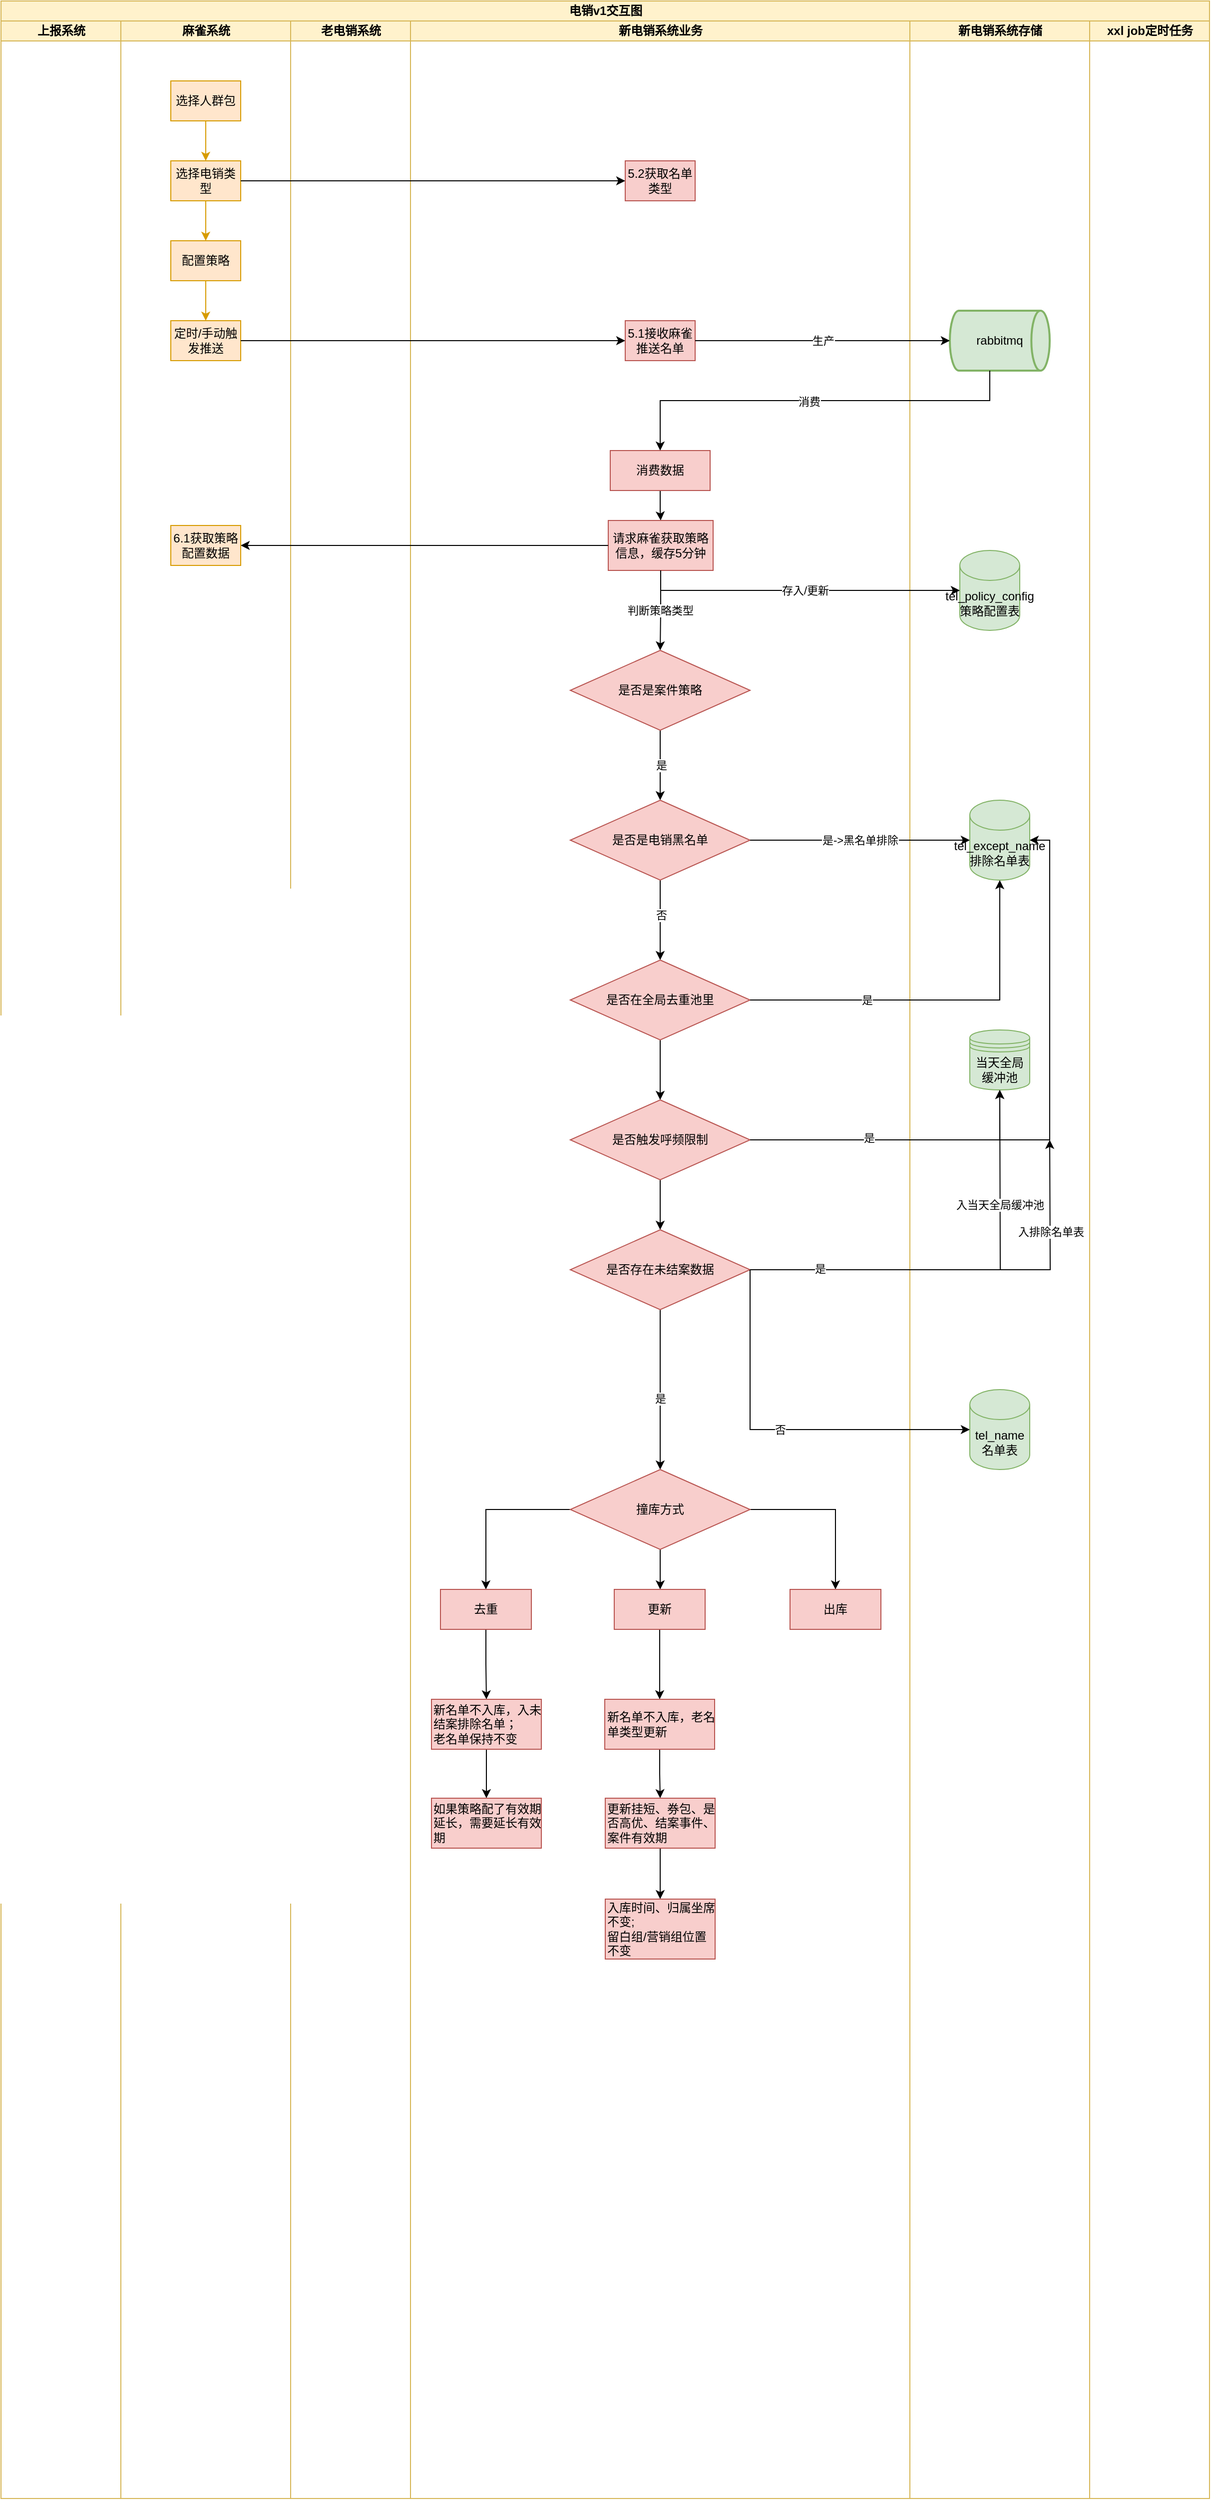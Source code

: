 <mxfile version="21.6.8" type="github">
  <diagram id="prtHgNgQTEPvFCAcTncT" name="Page-1">
    <mxGraphModel dx="772" dy="1633" grid="1" gridSize="10" guides="1" tooltips="1" connect="1" arrows="1" fold="1" page="1" pageScale="1" pageWidth="827" pageHeight="1169" math="0" shadow="0">
      <root>
        <mxCell id="0" />
        <mxCell id="1" parent="0" />
        <mxCell id="sE1R3llDGgcR3d6aGBhd-1" value="电销v1交互图" style="swimlane;childLayout=stackLayout;resizeParent=1;resizeParentMax=0;startSize=20;html=1;fillColor=#fff2cc;strokeColor=#d6b656;swimlaneFillColor=none;gradientColor=none;rounded=0;" vertex="1" parent="1">
          <mxGeometry x="230.0" y="-70" width="1210.0" height="2500" as="geometry" />
        </mxCell>
        <mxCell id="sE1R3llDGgcR3d6aGBhd-2" value="上报系统" style="swimlane;startSize=20;html=1;fillColor=#fff2cc;strokeColor=#d6b656;" vertex="1" parent="sE1R3llDGgcR3d6aGBhd-1">
          <mxGeometry y="20" width="120" height="2480" as="geometry" />
        </mxCell>
        <mxCell id="sE1R3llDGgcR3d6aGBhd-3" value="麻雀系统" style="swimlane;startSize=20;html=1;fillColor=#fff2cc;strokeColor=#d6b656;" vertex="1" parent="sE1R3llDGgcR3d6aGBhd-1">
          <mxGeometry x="120" y="20" width="170" height="2480" as="geometry" />
        </mxCell>
        <mxCell id="sE1R3llDGgcR3d6aGBhd-10" value="" style="edgeStyle=orthogonalEdgeStyle;rounded=0;orthogonalLoop=1;jettySize=auto;html=1;fillColor=#ffe6cc;strokeColor=#d79b00;" edge="1" parent="sE1R3llDGgcR3d6aGBhd-3" source="sE1R3llDGgcR3d6aGBhd-8" target="sE1R3llDGgcR3d6aGBhd-9">
          <mxGeometry relative="1" as="geometry" />
        </mxCell>
        <mxCell id="sE1R3llDGgcR3d6aGBhd-8" value="选择人群包" style="rounded=0;whiteSpace=wrap;html=1;fillColor=#ffe6cc;strokeColor=#d79b00;" vertex="1" parent="sE1R3llDGgcR3d6aGBhd-3">
          <mxGeometry x="50" y="60" width="70" height="40" as="geometry" />
        </mxCell>
        <mxCell id="sE1R3llDGgcR3d6aGBhd-14" style="edgeStyle=orthogonalEdgeStyle;rounded=0;orthogonalLoop=1;jettySize=auto;html=1;fillColor=#ffe6cc;strokeColor=#d79b00;" edge="1" parent="sE1R3llDGgcR3d6aGBhd-3" source="sE1R3llDGgcR3d6aGBhd-9" target="sE1R3llDGgcR3d6aGBhd-13">
          <mxGeometry relative="1" as="geometry" />
        </mxCell>
        <mxCell id="sE1R3llDGgcR3d6aGBhd-9" value="选择电销类型" style="rounded=0;whiteSpace=wrap;html=1;fillColor=#ffe6cc;strokeColor=#d79b00;" vertex="1" parent="sE1R3llDGgcR3d6aGBhd-3">
          <mxGeometry x="50" y="140" width="70" height="40" as="geometry" />
        </mxCell>
        <mxCell id="sE1R3llDGgcR3d6aGBhd-16" style="edgeStyle=orthogonalEdgeStyle;rounded=0;orthogonalLoop=1;jettySize=auto;html=1;fillColor=#ffe6cc;strokeColor=#d79b00;" edge="1" parent="sE1R3llDGgcR3d6aGBhd-3" source="sE1R3llDGgcR3d6aGBhd-13" target="sE1R3llDGgcR3d6aGBhd-15">
          <mxGeometry relative="1" as="geometry" />
        </mxCell>
        <mxCell id="sE1R3llDGgcR3d6aGBhd-13" value="配置策略" style="rounded=0;whiteSpace=wrap;html=1;fillColor=#ffe6cc;strokeColor=#d79b00;" vertex="1" parent="sE1R3llDGgcR3d6aGBhd-3">
          <mxGeometry x="50.0" y="220" width="70" height="40" as="geometry" />
        </mxCell>
        <mxCell id="sE1R3llDGgcR3d6aGBhd-15" value="定时/手动触发推送" style="rounded=0;whiteSpace=wrap;html=1;fillColor=#ffe6cc;strokeColor=#d79b00;" vertex="1" parent="sE1R3llDGgcR3d6aGBhd-3">
          <mxGeometry x="50.0" y="300" width="70" height="40" as="geometry" />
        </mxCell>
        <mxCell id="sE1R3llDGgcR3d6aGBhd-33" value="6.1获取策略配置数据" style="rounded=0;whiteSpace=wrap;html=1;fillColor=#ffe6cc;strokeColor=#d79b00;" vertex="1" parent="sE1R3llDGgcR3d6aGBhd-3">
          <mxGeometry x="50.0" y="505" width="70" height="40" as="geometry" />
        </mxCell>
        <mxCell id="sE1R3llDGgcR3d6aGBhd-4" value="老电销系统" style="swimlane;startSize=20;html=1;fillColor=#fff2cc;strokeColor=#d6b656;" vertex="1" parent="sE1R3llDGgcR3d6aGBhd-1">
          <mxGeometry x="290" y="20" width="120" height="2480" as="geometry" />
        </mxCell>
        <mxCell id="sE1R3llDGgcR3d6aGBhd-6" value="新电销系统业务" style="swimlane;startSize=20;html=1;fillColor=#fff2cc;strokeColor=#d6b656;rounded=0;" vertex="1" parent="sE1R3llDGgcR3d6aGBhd-1">
          <mxGeometry x="410" y="20" width="500" height="2480" as="geometry" />
        </mxCell>
        <mxCell id="sE1R3llDGgcR3d6aGBhd-11" value="5.2获取名单类型" style="rounded=0;whiteSpace=wrap;html=1;fillColor=#f8cecc;strokeColor=#b85450;" vertex="1" parent="sE1R3llDGgcR3d6aGBhd-6">
          <mxGeometry x="215" y="140" width="70" height="40" as="geometry" />
        </mxCell>
        <mxCell id="sE1R3llDGgcR3d6aGBhd-21" value="5.1接收麻雀推送名单" style="rounded=0;whiteSpace=wrap;html=1;fillColor=#f8cecc;strokeColor=#b85450;" vertex="1" parent="sE1R3llDGgcR3d6aGBhd-6">
          <mxGeometry x="215.0" y="300" width="70" height="40" as="geometry" />
        </mxCell>
        <mxCell id="sE1R3llDGgcR3d6aGBhd-35" style="edgeStyle=orthogonalEdgeStyle;rounded=0;orthogonalLoop=1;jettySize=auto;html=1;" edge="1" parent="sE1R3llDGgcR3d6aGBhd-6" source="sE1R3llDGgcR3d6aGBhd-31" target="sE1R3llDGgcR3d6aGBhd-34">
          <mxGeometry relative="1" as="geometry" />
        </mxCell>
        <mxCell id="sE1R3llDGgcR3d6aGBhd-31" value="消费数据" style="rounded=0;whiteSpace=wrap;html=1;fillColor=#f8cecc;strokeColor=#b85450;" vertex="1" parent="sE1R3llDGgcR3d6aGBhd-6">
          <mxGeometry x="200" y="430" width="100" height="40" as="geometry" />
        </mxCell>
        <mxCell id="sE1R3llDGgcR3d6aGBhd-44" value="判断策略类型" style="edgeStyle=orthogonalEdgeStyle;rounded=0;orthogonalLoop=1;jettySize=auto;html=1;" edge="1" parent="sE1R3llDGgcR3d6aGBhd-6" source="sE1R3llDGgcR3d6aGBhd-34" target="sE1R3llDGgcR3d6aGBhd-43">
          <mxGeometry relative="1" as="geometry" />
        </mxCell>
        <mxCell id="sE1R3llDGgcR3d6aGBhd-34" value="请求麻雀获取策略信息，缓存5分钟" style="rounded=0;whiteSpace=wrap;html=1;fillColor=#f8cecc;strokeColor=#b85450;" vertex="1" parent="sE1R3llDGgcR3d6aGBhd-6">
          <mxGeometry x="198" y="500" width="105" height="50" as="geometry" />
        </mxCell>
        <mxCell id="sE1R3llDGgcR3d6aGBhd-46" value="是" style="edgeStyle=orthogonalEdgeStyle;rounded=0;orthogonalLoop=1;jettySize=auto;html=1;" edge="1" parent="sE1R3llDGgcR3d6aGBhd-6" source="sE1R3llDGgcR3d6aGBhd-43">
          <mxGeometry relative="1" as="geometry">
            <mxPoint x="250" y="780" as="targetPoint" />
          </mxGeometry>
        </mxCell>
        <mxCell id="sE1R3llDGgcR3d6aGBhd-43" value="是否是案件策略" style="rhombus;whiteSpace=wrap;html=1;fillColor=#f8cecc;strokeColor=#b85450;rounded=0;" vertex="1" parent="sE1R3llDGgcR3d6aGBhd-6">
          <mxGeometry x="160" y="630" width="180" height="80" as="geometry" />
        </mxCell>
        <mxCell id="sE1R3llDGgcR3d6aGBhd-57" value="" style="edgeStyle=orthogonalEdgeStyle;rounded=0;orthogonalLoop=1;jettySize=auto;html=1;" edge="1" parent="sE1R3llDGgcR3d6aGBhd-6" source="sE1R3llDGgcR3d6aGBhd-48" target="sE1R3llDGgcR3d6aGBhd-56">
          <mxGeometry relative="1" as="geometry" />
        </mxCell>
        <mxCell id="sE1R3llDGgcR3d6aGBhd-58" value="否" style="edgeLabel;html=1;align=center;verticalAlign=middle;resizable=0;points=[];" vertex="1" connectable="0" parent="sE1R3llDGgcR3d6aGBhd-57">
          <mxGeometry x="-0.129" y="1" relative="1" as="geometry">
            <mxPoint as="offset" />
          </mxGeometry>
        </mxCell>
        <mxCell id="sE1R3llDGgcR3d6aGBhd-48" value="是否是电销黑名单" style="rhombus;whiteSpace=wrap;html=1;fillColor=#f8cecc;strokeColor=#b85450;rounded=0;" vertex="1" parent="sE1R3llDGgcR3d6aGBhd-6">
          <mxGeometry x="160" y="780" width="180" height="80" as="geometry" />
        </mxCell>
        <mxCell id="sE1R3llDGgcR3d6aGBhd-62" value="" style="edgeStyle=orthogonalEdgeStyle;rounded=0;orthogonalLoop=1;jettySize=auto;html=1;" edge="1" parent="sE1R3llDGgcR3d6aGBhd-6" source="sE1R3llDGgcR3d6aGBhd-56" target="sE1R3llDGgcR3d6aGBhd-61">
          <mxGeometry relative="1" as="geometry" />
        </mxCell>
        <mxCell id="sE1R3llDGgcR3d6aGBhd-56" value="是否在全局去重池里" style="rhombus;whiteSpace=wrap;html=1;fillColor=#f8cecc;strokeColor=#b85450;rounded=0;" vertex="1" parent="sE1R3llDGgcR3d6aGBhd-6">
          <mxGeometry x="160" y="940" width="180" height="80" as="geometry" />
        </mxCell>
        <mxCell id="sE1R3llDGgcR3d6aGBhd-68" style="edgeStyle=orthogonalEdgeStyle;rounded=0;orthogonalLoop=1;jettySize=auto;html=1;" edge="1" parent="sE1R3llDGgcR3d6aGBhd-6" source="sE1R3llDGgcR3d6aGBhd-61" target="sE1R3llDGgcR3d6aGBhd-67">
          <mxGeometry relative="1" as="geometry" />
        </mxCell>
        <mxCell id="sE1R3llDGgcR3d6aGBhd-61" value="是否触发呼频限制" style="rhombus;whiteSpace=wrap;html=1;fillColor=#f8cecc;strokeColor=#b85450;rounded=0;" vertex="1" parent="sE1R3llDGgcR3d6aGBhd-6">
          <mxGeometry x="160" y="1080" width="180" height="80" as="geometry" />
        </mxCell>
        <mxCell id="sE1R3llDGgcR3d6aGBhd-84" style="edgeStyle=orthogonalEdgeStyle;rounded=0;orthogonalLoop=1;jettySize=auto;html=1;" edge="1" parent="sE1R3llDGgcR3d6aGBhd-6" source="sE1R3llDGgcR3d6aGBhd-67" target="sE1R3llDGgcR3d6aGBhd-83">
          <mxGeometry relative="1" as="geometry" />
        </mxCell>
        <mxCell id="sE1R3llDGgcR3d6aGBhd-85" value="是" style="edgeLabel;html=1;align=center;verticalAlign=middle;resizable=0;points=[];" vertex="1" connectable="0" parent="sE1R3llDGgcR3d6aGBhd-84">
          <mxGeometry x="0.109" relative="1" as="geometry">
            <mxPoint as="offset" />
          </mxGeometry>
        </mxCell>
        <mxCell id="sE1R3llDGgcR3d6aGBhd-67" value="是否存在未结案数据" style="rhombus;whiteSpace=wrap;html=1;fillColor=#f8cecc;strokeColor=#b85450;rounded=0;" vertex="1" parent="sE1R3llDGgcR3d6aGBhd-6">
          <mxGeometry x="160.0" y="1210" width="180" height="80" as="geometry" />
        </mxCell>
        <mxCell id="sE1R3llDGgcR3d6aGBhd-87" style="edgeStyle=orthogonalEdgeStyle;rounded=0;orthogonalLoop=1;jettySize=auto;html=1;" edge="1" parent="sE1R3llDGgcR3d6aGBhd-6" source="sE1R3llDGgcR3d6aGBhd-83">
          <mxGeometry relative="1" as="geometry">
            <mxPoint x="250.0" y="1570" as="targetPoint" />
          </mxGeometry>
        </mxCell>
        <mxCell id="sE1R3llDGgcR3d6aGBhd-91" style="edgeStyle=orthogonalEdgeStyle;rounded=0;orthogonalLoop=1;jettySize=auto;html=1;entryX=0.5;entryY=0;entryDx=0;entryDy=0;" edge="1" parent="sE1R3llDGgcR3d6aGBhd-6" source="sE1R3llDGgcR3d6aGBhd-83" target="sE1R3llDGgcR3d6aGBhd-90">
          <mxGeometry relative="1" as="geometry" />
        </mxCell>
        <mxCell id="sE1R3llDGgcR3d6aGBhd-93" style="edgeStyle=orthogonalEdgeStyle;rounded=0;orthogonalLoop=1;jettySize=auto;html=1;entryX=0.5;entryY=0;entryDx=0;entryDy=0;" edge="1" parent="sE1R3llDGgcR3d6aGBhd-6" source="sE1R3llDGgcR3d6aGBhd-83" target="sE1R3llDGgcR3d6aGBhd-92">
          <mxGeometry relative="1" as="geometry" />
        </mxCell>
        <mxCell id="sE1R3llDGgcR3d6aGBhd-83" value="撞库方式" style="rhombus;whiteSpace=wrap;html=1;fillColor=#f8cecc;strokeColor=#b85450;rounded=0;" vertex="1" parent="sE1R3llDGgcR3d6aGBhd-6">
          <mxGeometry x="160.0" y="1450" width="180" height="80" as="geometry" />
        </mxCell>
        <mxCell id="sE1R3llDGgcR3d6aGBhd-97" style="edgeStyle=orthogonalEdgeStyle;rounded=0;orthogonalLoop=1;jettySize=auto;html=1;entryX=0.5;entryY=0;entryDx=0;entryDy=0;" edge="1" parent="sE1R3llDGgcR3d6aGBhd-6" source="sE1R3llDGgcR3d6aGBhd-89" target="sE1R3llDGgcR3d6aGBhd-96">
          <mxGeometry relative="1" as="geometry" />
        </mxCell>
        <mxCell id="sE1R3llDGgcR3d6aGBhd-89" value="更新" style="rounded=0;whiteSpace=wrap;html=1;fillColor=#f8cecc;strokeColor=#b85450;" vertex="1" parent="sE1R3llDGgcR3d6aGBhd-6">
          <mxGeometry x="204" y="1570" width="91" height="40" as="geometry" />
        </mxCell>
        <mxCell id="sE1R3llDGgcR3d6aGBhd-95" value="" style="edgeStyle=orthogonalEdgeStyle;rounded=0;orthogonalLoop=1;jettySize=auto;html=1;" edge="1" parent="sE1R3llDGgcR3d6aGBhd-6" source="sE1R3llDGgcR3d6aGBhd-90" target="sE1R3llDGgcR3d6aGBhd-94">
          <mxGeometry relative="1" as="geometry" />
        </mxCell>
        <mxCell id="sE1R3llDGgcR3d6aGBhd-90" value="去重" style="rounded=0;whiteSpace=wrap;html=1;fillColor=#f8cecc;strokeColor=#b85450;" vertex="1" parent="sE1R3llDGgcR3d6aGBhd-6">
          <mxGeometry x="30" y="1570" width="91" height="40" as="geometry" />
        </mxCell>
        <mxCell id="sE1R3llDGgcR3d6aGBhd-92" value="出库" style="rounded=0;whiteSpace=wrap;html=1;fillColor=#f8cecc;strokeColor=#b85450;" vertex="1" parent="sE1R3llDGgcR3d6aGBhd-6">
          <mxGeometry x="380" y="1570" width="91" height="40" as="geometry" />
        </mxCell>
        <mxCell id="sE1R3llDGgcR3d6aGBhd-103" value="" style="edgeStyle=orthogonalEdgeStyle;rounded=0;orthogonalLoop=1;jettySize=auto;html=1;" edge="1" parent="sE1R3llDGgcR3d6aGBhd-6" source="sE1R3llDGgcR3d6aGBhd-94" target="sE1R3llDGgcR3d6aGBhd-102">
          <mxGeometry relative="1" as="geometry" />
        </mxCell>
        <mxCell id="sE1R3llDGgcR3d6aGBhd-94" value="新名单不入库，入未结案排除名单；&lt;br&gt;老名单保持不变" style="rounded=0;whiteSpace=wrap;html=1;fillColor=#f8cecc;strokeColor=#b85450;align=left;" vertex="1" parent="sE1R3llDGgcR3d6aGBhd-6">
          <mxGeometry x="21" y="1680" width="110" height="50" as="geometry" />
        </mxCell>
        <mxCell id="sE1R3llDGgcR3d6aGBhd-99" value="" style="edgeStyle=orthogonalEdgeStyle;rounded=0;orthogonalLoop=1;jettySize=auto;html=1;" edge="1" parent="sE1R3llDGgcR3d6aGBhd-6" source="sE1R3llDGgcR3d6aGBhd-96" target="sE1R3llDGgcR3d6aGBhd-98">
          <mxGeometry relative="1" as="geometry" />
        </mxCell>
        <mxCell id="sE1R3llDGgcR3d6aGBhd-96" value="新名单不入库，老名单类型更新" style="rounded=0;whiteSpace=wrap;html=1;fillColor=#f8cecc;strokeColor=#b85450;align=left;" vertex="1" parent="sE1R3llDGgcR3d6aGBhd-6">
          <mxGeometry x="194.5" y="1680" width="110" height="50" as="geometry" />
        </mxCell>
        <mxCell id="sE1R3llDGgcR3d6aGBhd-101" value="" style="edgeStyle=orthogonalEdgeStyle;rounded=0;orthogonalLoop=1;jettySize=auto;html=1;" edge="1" parent="sE1R3llDGgcR3d6aGBhd-6" source="sE1R3llDGgcR3d6aGBhd-98" target="sE1R3llDGgcR3d6aGBhd-100">
          <mxGeometry relative="1" as="geometry" />
        </mxCell>
        <mxCell id="sE1R3llDGgcR3d6aGBhd-98" value="更新挂短、券包、是否高优、结案事件、案件有效期" style="rounded=0;whiteSpace=wrap;html=1;fillColor=#f8cecc;strokeColor=#b85450;align=left;" vertex="1" parent="sE1R3llDGgcR3d6aGBhd-6">
          <mxGeometry x="195" y="1779" width="110" height="50" as="geometry" />
        </mxCell>
        <mxCell id="sE1R3llDGgcR3d6aGBhd-100" value="入库时间、归属坐席不变;&lt;br&gt;留白组/营销组位置不变" style="rounded=0;whiteSpace=wrap;html=1;fillColor=#f8cecc;strokeColor=#b85450;align=left;" vertex="1" parent="sE1R3llDGgcR3d6aGBhd-6">
          <mxGeometry x="195" y="1880" width="110" height="60" as="geometry" />
        </mxCell>
        <mxCell id="sE1R3llDGgcR3d6aGBhd-102" value="如果策略配了有效期延长，需要延长有效期" style="rounded=0;whiteSpace=wrap;html=1;fillColor=#f8cecc;strokeColor=#b85450;align=left;" vertex="1" parent="sE1R3llDGgcR3d6aGBhd-6">
          <mxGeometry x="21" y="1779" width="110" height="50" as="geometry" />
        </mxCell>
        <mxCell id="sE1R3llDGgcR3d6aGBhd-5" value="新电销系统存储" style="swimlane;startSize=20;html=1;fillColor=#fff2cc;strokeColor=#d6b656;" vertex="1" parent="sE1R3llDGgcR3d6aGBhd-1">
          <mxGeometry x="910" y="20" width="180.0" height="2480" as="geometry" />
        </mxCell>
        <mxCell id="sE1R3llDGgcR3d6aGBhd-27" value="rabbitmq" style="strokeWidth=2;html=1;shape=mxgraph.flowchart.direct_data;whiteSpace=wrap;fillColor=#d5e8d4;strokeColor=#82b366;" vertex="1" parent="sE1R3llDGgcR3d6aGBhd-5">
          <mxGeometry x="40.0" y="290" width="100" height="60" as="geometry" />
        </mxCell>
        <mxCell id="sE1R3llDGgcR3d6aGBhd-40" value="tel_policy_config策略配置表" style="shape=cylinder3;whiteSpace=wrap;html=1;boundedLbl=1;backgroundOutline=1;size=15;fillColor=#d5e8d4;strokeColor=#82b366;" vertex="1" parent="sE1R3llDGgcR3d6aGBhd-5">
          <mxGeometry x="50.0" y="530" width="60" height="80" as="geometry" />
        </mxCell>
        <mxCell id="sE1R3llDGgcR3d6aGBhd-51" value="tel_except_name排除名单表" style="shape=cylinder3;whiteSpace=wrap;html=1;boundedLbl=1;backgroundOutline=1;size=15;fillColor=#d5e8d4;strokeColor=#82b366;" vertex="1" parent="sE1R3llDGgcR3d6aGBhd-5">
          <mxGeometry x="60.0" y="780" width="60" height="80" as="geometry" />
        </mxCell>
        <mxCell id="sE1R3llDGgcR3d6aGBhd-64" value="当天全局缓冲池" style="shape=datastore;whiteSpace=wrap;html=1;fillColor=#d5e8d4;strokeColor=#82b366;" vertex="1" parent="sE1R3llDGgcR3d6aGBhd-5">
          <mxGeometry x="60.0" y="1010" width="60" height="60" as="geometry" />
        </mxCell>
        <mxCell id="sE1R3llDGgcR3d6aGBhd-65" style="edgeStyle=orthogonalEdgeStyle;rounded=0;orthogonalLoop=1;jettySize=auto;html=1;entryX=0.5;entryY=1;entryDx=0;entryDy=0;" edge="1" parent="sE1R3llDGgcR3d6aGBhd-5" source="sE1R3llDGgcR3d6aGBhd-61" target="sE1R3llDGgcR3d6aGBhd-64">
          <mxGeometry relative="1" as="geometry" />
        </mxCell>
        <mxCell id="sE1R3llDGgcR3d6aGBhd-82" value="tel_name名单表" style="shape=cylinder3;whiteSpace=wrap;html=1;boundedLbl=1;backgroundOutline=1;size=15;fillColor=#d5e8d4;strokeColor=#82b366;" vertex="1" parent="sE1R3llDGgcR3d6aGBhd-5">
          <mxGeometry x="60.0" y="1370" width="60" height="80" as="geometry" />
        </mxCell>
        <mxCell id="sE1R3llDGgcR3d6aGBhd-23" value="xxl job定时任务" style="swimlane;startSize=20;html=1;fillColor=#fff2cc;strokeColor=#d6b656;" vertex="1" parent="sE1R3llDGgcR3d6aGBhd-1">
          <mxGeometry x="1090.0" y="20" width="120" height="2480" as="geometry" />
        </mxCell>
        <mxCell id="sE1R3llDGgcR3d6aGBhd-12" style="edgeStyle=orthogonalEdgeStyle;rounded=0;orthogonalLoop=1;jettySize=auto;html=1;entryX=0;entryY=0.5;entryDx=0;entryDy=0;" edge="1" parent="sE1R3llDGgcR3d6aGBhd-1" source="sE1R3llDGgcR3d6aGBhd-9" target="sE1R3llDGgcR3d6aGBhd-11">
          <mxGeometry relative="1" as="geometry" />
        </mxCell>
        <mxCell id="sE1R3llDGgcR3d6aGBhd-22" style="edgeStyle=orthogonalEdgeStyle;rounded=0;orthogonalLoop=1;jettySize=auto;html=1;" edge="1" parent="sE1R3llDGgcR3d6aGBhd-1" source="sE1R3llDGgcR3d6aGBhd-15" target="sE1R3llDGgcR3d6aGBhd-21">
          <mxGeometry relative="1" as="geometry" />
        </mxCell>
        <mxCell id="sE1R3llDGgcR3d6aGBhd-25" value="生产" style="edgeStyle=orthogonalEdgeStyle;rounded=0;orthogonalLoop=1;jettySize=auto;html=1;entryX=0;entryY=0.5;entryDx=0;entryDy=0;entryPerimeter=0;" edge="1" parent="sE1R3llDGgcR3d6aGBhd-1" source="sE1R3llDGgcR3d6aGBhd-21" target="sE1R3llDGgcR3d6aGBhd-27">
          <mxGeometry relative="1" as="geometry">
            <mxPoint x="925.0" y="340" as="targetPoint" />
          </mxGeometry>
        </mxCell>
        <mxCell id="sE1R3llDGgcR3d6aGBhd-32" style="edgeStyle=orthogonalEdgeStyle;rounded=0;orthogonalLoop=1;jettySize=auto;html=1;" edge="1" parent="sE1R3llDGgcR3d6aGBhd-1" source="sE1R3llDGgcR3d6aGBhd-27" target="sE1R3llDGgcR3d6aGBhd-31">
          <mxGeometry relative="1" as="geometry">
            <Array as="points">
              <mxPoint x="990" y="400" />
              <mxPoint x="660" y="400" />
            </Array>
          </mxGeometry>
        </mxCell>
        <mxCell id="sE1R3llDGgcR3d6aGBhd-47" value="消费" style="edgeLabel;html=1;align=center;verticalAlign=middle;resizable=0;points=[];" vertex="1" connectable="0" parent="sE1R3llDGgcR3d6aGBhd-32">
          <mxGeometry x="0.031" y="1" relative="1" as="geometry">
            <mxPoint as="offset" />
          </mxGeometry>
        </mxCell>
        <mxCell id="sE1R3llDGgcR3d6aGBhd-37" style="edgeStyle=orthogonalEdgeStyle;rounded=0;orthogonalLoop=1;jettySize=auto;html=1;entryX=1;entryY=0.5;entryDx=0;entryDy=0;" edge="1" parent="sE1R3llDGgcR3d6aGBhd-1" source="sE1R3llDGgcR3d6aGBhd-34" target="sE1R3llDGgcR3d6aGBhd-33">
          <mxGeometry relative="1" as="geometry" />
        </mxCell>
        <mxCell id="sE1R3llDGgcR3d6aGBhd-41" style="edgeStyle=orthogonalEdgeStyle;rounded=0;orthogonalLoop=1;jettySize=auto;html=1;entryX=0;entryY=0.5;entryDx=0;entryDy=0;entryPerimeter=0;" edge="1" parent="sE1R3llDGgcR3d6aGBhd-1" source="sE1R3llDGgcR3d6aGBhd-34" target="sE1R3llDGgcR3d6aGBhd-40">
          <mxGeometry relative="1" as="geometry">
            <Array as="points">
              <mxPoint x="661" y="590" />
            </Array>
          </mxGeometry>
        </mxCell>
        <mxCell id="sE1R3llDGgcR3d6aGBhd-42" value="存入/更新" style="edgeLabel;html=1;align=center;verticalAlign=middle;resizable=0;points=[];" vertex="1" connectable="0" parent="sE1R3llDGgcR3d6aGBhd-41">
          <mxGeometry x="0.029" relative="1" as="geometry">
            <mxPoint as="offset" />
          </mxGeometry>
        </mxCell>
        <mxCell id="sE1R3llDGgcR3d6aGBhd-50" style="edgeStyle=orthogonalEdgeStyle;rounded=0;orthogonalLoop=1;jettySize=auto;html=1;" edge="1" parent="sE1R3llDGgcR3d6aGBhd-1" source="sE1R3llDGgcR3d6aGBhd-48" target="sE1R3llDGgcR3d6aGBhd-51">
          <mxGeometry relative="1" as="geometry">
            <mxPoint x="910.0" y="840" as="targetPoint" />
          </mxGeometry>
        </mxCell>
        <mxCell id="sE1R3llDGgcR3d6aGBhd-53" value="是-&amp;gt;黑名单排除" style="edgeLabel;html=1;align=center;verticalAlign=middle;resizable=0;points=[];" vertex="1" connectable="0" parent="sE1R3llDGgcR3d6aGBhd-50">
          <mxGeometry x="-0.327" relative="1" as="geometry">
            <mxPoint x="36" as="offset" />
          </mxGeometry>
        </mxCell>
        <mxCell id="sE1R3llDGgcR3d6aGBhd-59" style="edgeStyle=orthogonalEdgeStyle;rounded=0;orthogonalLoop=1;jettySize=auto;html=1;entryX=0.5;entryY=1;entryDx=0;entryDy=0;entryPerimeter=0;" edge="1" parent="sE1R3llDGgcR3d6aGBhd-1" source="sE1R3llDGgcR3d6aGBhd-56" target="sE1R3llDGgcR3d6aGBhd-51">
          <mxGeometry relative="1" as="geometry" />
        </mxCell>
        <mxCell id="sE1R3llDGgcR3d6aGBhd-60" value="是" style="edgeLabel;html=1;align=center;verticalAlign=middle;resizable=0;points=[];" vertex="1" connectable="0" parent="sE1R3llDGgcR3d6aGBhd-59">
          <mxGeometry x="-0.369" relative="1" as="geometry">
            <mxPoint as="offset" />
          </mxGeometry>
        </mxCell>
        <mxCell id="sE1R3llDGgcR3d6aGBhd-66" style="edgeStyle=orthogonalEdgeStyle;rounded=0;orthogonalLoop=1;jettySize=auto;html=1;entryX=1;entryY=0.5;entryDx=0;entryDy=0;entryPerimeter=0;" edge="1" parent="sE1R3llDGgcR3d6aGBhd-1" source="sE1R3llDGgcR3d6aGBhd-61" target="sE1R3llDGgcR3d6aGBhd-51">
          <mxGeometry relative="1" as="geometry" />
        </mxCell>
        <mxCell id="sE1R3llDGgcR3d6aGBhd-70" value="是" style="edgeLabel;html=1;align=center;verticalAlign=middle;resizable=0;points=[];" vertex="1" connectable="0" parent="sE1R3llDGgcR3d6aGBhd-66">
          <mxGeometry x="-0.618" y="2" relative="1" as="geometry">
            <mxPoint as="offset" />
          </mxGeometry>
        </mxCell>
        <mxCell id="sE1R3llDGgcR3d6aGBhd-74" style="edgeStyle=orthogonalEdgeStyle;rounded=0;orthogonalLoop=1;jettySize=auto;html=1;" edge="1" parent="sE1R3llDGgcR3d6aGBhd-1" source="sE1R3llDGgcR3d6aGBhd-67">
          <mxGeometry relative="1" as="geometry">
            <mxPoint x="1000.0" y="1090" as="targetPoint" />
          </mxGeometry>
        </mxCell>
        <mxCell id="sE1R3llDGgcR3d6aGBhd-77" value="入当天全局缓冲池" style="edgeLabel;html=1;align=center;verticalAlign=middle;resizable=0;points=[];" vertex="1" connectable="0" parent="sE1R3llDGgcR3d6aGBhd-74">
          <mxGeometry x="0.467" y="1" relative="1" as="geometry">
            <mxPoint as="offset" />
          </mxGeometry>
        </mxCell>
        <mxCell id="sE1R3llDGgcR3d6aGBhd-81" value="否" style="edgeStyle=orthogonalEdgeStyle;rounded=0;orthogonalLoop=1;jettySize=auto;html=1;entryX=0;entryY=0.5;entryDx=0;entryDy=0;entryPerimeter=0;" edge="1" parent="sE1R3llDGgcR3d6aGBhd-1" source="sE1R3llDGgcR3d6aGBhd-67" target="sE1R3llDGgcR3d6aGBhd-82">
          <mxGeometry relative="1" as="geometry">
            <mxPoint x="660.0" y="1390" as="targetPoint" />
            <Array as="points">
              <mxPoint x="750" y="1430" />
            </Array>
          </mxGeometry>
        </mxCell>
        <mxCell id="sE1R3llDGgcR3d6aGBhd-76" style="edgeStyle=orthogonalEdgeStyle;rounded=0;orthogonalLoop=1;jettySize=auto;html=1;" edge="1" parent="1" source="sE1R3llDGgcR3d6aGBhd-67">
          <mxGeometry relative="1" as="geometry">
            <mxPoint x="1280" y="1070" as="targetPoint" />
          </mxGeometry>
        </mxCell>
        <mxCell id="sE1R3llDGgcR3d6aGBhd-78" value="入排除名单表" style="edgeLabel;html=1;align=center;verticalAlign=middle;resizable=0;points=[];" vertex="1" connectable="0" parent="sE1R3llDGgcR3d6aGBhd-76">
          <mxGeometry x="0.572" relative="1" as="geometry">
            <mxPoint as="offset" />
          </mxGeometry>
        </mxCell>
        <mxCell id="sE1R3llDGgcR3d6aGBhd-79" value="是" style="edgeLabel;html=1;align=center;verticalAlign=middle;resizable=0;points=[];" vertex="1" connectable="0" parent="sE1R3llDGgcR3d6aGBhd-76">
          <mxGeometry x="-0.678" y="1" relative="1" as="geometry">
            <mxPoint as="offset" />
          </mxGeometry>
        </mxCell>
      </root>
    </mxGraphModel>
  </diagram>
</mxfile>
